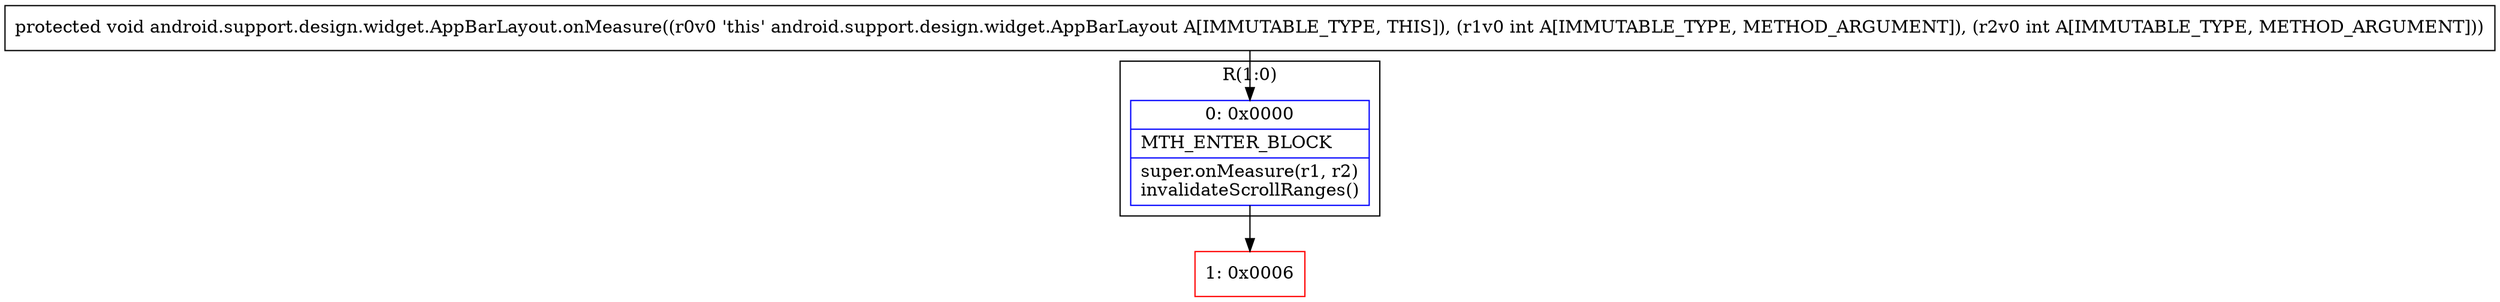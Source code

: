 digraph "CFG forandroid.support.design.widget.AppBarLayout.onMeasure(II)V" {
subgraph cluster_Region_1811583169 {
label = "R(1:0)";
node [shape=record,color=blue];
Node_0 [shape=record,label="{0\:\ 0x0000|MTH_ENTER_BLOCK\l|super.onMeasure(r1, r2)\linvalidateScrollRanges()\l}"];
}
Node_1 [shape=record,color=red,label="{1\:\ 0x0006}"];
MethodNode[shape=record,label="{protected void android.support.design.widget.AppBarLayout.onMeasure((r0v0 'this' android.support.design.widget.AppBarLayout A[IMMUTABLE_TYPE, THIS]), (r1v0 int A[IMMUTABLE_TYPE, METHOD_ARGUMENT]), (r2v0 int A[IMMUTABLE_TYPE, METHOD_ARGUMENT])) }"];
MethodNode -> Node_0;
Node_0 -> Node_1;
}

